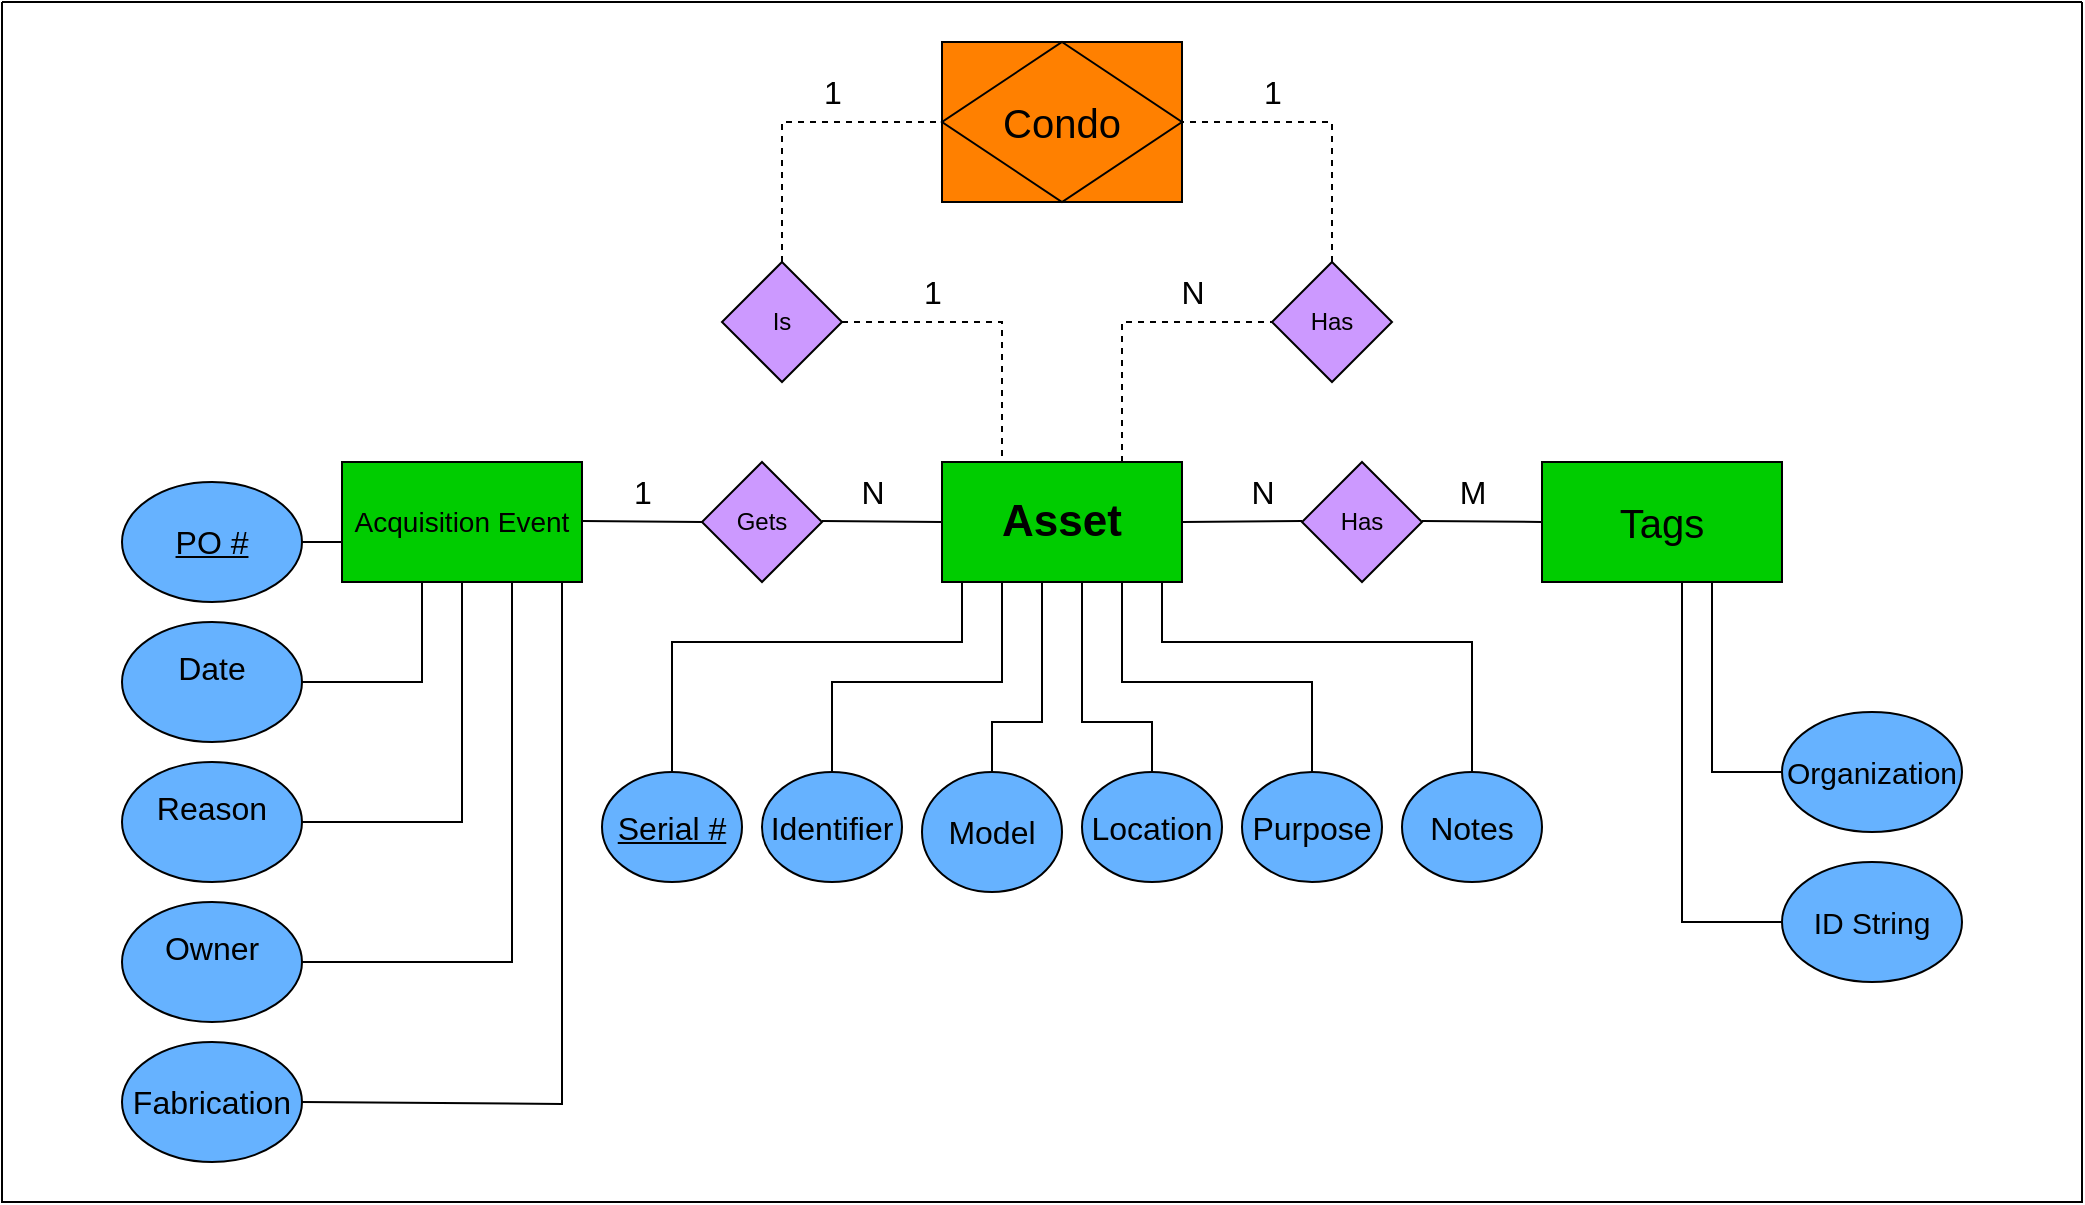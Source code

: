 <mxfile version="24.5.2" type="device">
  <diagram name="Page-1" id="74e2e168-ea6b-b213-b513-2b3c1d86103e">
    <mxGraphModel dx="819" dy="426" grid="1" gridSize="10" guides="1" tooltips="1" connect="1" arrows="1" fold="1" page="0" pageScale="1" pageWidth="1100" pageHeight="850" background="#FFFFFF" math="0" shadow="0">
      <root>
        <mxCell id="0" />
        <mxCell id="1" parent="0" />
        <mxCell id="tXQdEWdfQbnc47CWB7LX-1" value="&lt;b&gt;&lt;font style=&quot;font-size: 22px;&quot;&gt;Asset&lt;/font&gt;&lt;/b&gt;" style="rounded=0;whiteSpace=wrap;html=1;labelBackgroundColor=none;fillColor=#00CC00;" parent="1" vertex="1">
          <mxGeometry x="470" y="270" width="120" height="60" as="geometry" />
        </mxCell>
        <mxCell id="tXQdEWdfQbnc47CWB7LX-4" value="&lt;div&gt;Is&lt;/div&gt;" style="rhombus;whiteSpace=wrap;html=1;rounded=0;labelBackgroundColor=none;fillColor=#CC99FF;" parent="1" vertex="1">
          <mxGeometry x="360" y="170" width="60" height="60" as="geometry" />
        </mxCell>
        <mxCell id="tXQdEWdfQbnc47CWB7LX-5" value="&lt;font style=&quot;font-size: 14px;&quot;&gt;Acquisition Event&lt;b&gt;&lt;br&gt;&lt;/b&gt;&lt;/font&gt;" style="rounded=0;whiteSpace=wrap;html=1;labelBackgroundColor=none;fillColor=#00CC00;" parent="1" vertex="1">
          <mxGeometry x="170" y="270" width="120" height="60" as="geometry" />
        </mxCell>
        <mxCell id="tXQdEWdfQbnc47CWB7LX-6" value="&lt;div&gt;Has&lt;/div&gt;" style="rhombus;whiteSpace=wrap;html=1;rounded=0;labelBackgroundColor=none;fillColor=#CC99FF;" parent="1" vertex="1">
          <mxGeometry x="650" y="270" width="60" height="60" as="geometry" />
        </mxCell>
        <mxCell id="tXQdEWdfQbnc47CWB7LX-7" value="&lt;font style=&quot;font-size: 20px;&quot;&gt;Tags&lt;/font&gt;" style="rounded=0;whiteSpace=wrap;html=1;labelBackgroundColor=none;fillColor=#00CC00;" parent="1" vertex="1">
          <mxGeometry x="770" y="270" width="120" height="60" as="geometry" />
        </mxCell>
        <mxCell id="tXQdEWdfQbnc47CWB7LX-9" value="" style="endArrow=none;html=1;rounded=0;entryX=0;entryY=0.5;entryDx=0;entryDy=0;exitX=1;exitY=0.5;exitDx=0;exitDy=0;labelBackgroundColor=none;fontColor=default;" parent="1" target="tXQdEWdfQbnc47CWB7LX-1" edge="1">
          <mxGeometry width="50" height="50" relative="1" as="geometry">
            <mxPoint x="410" y="299.5" as="sourcePoint" />
            <mxPoint x="480" y="299.5" as="targetPoint" />
          </mxGeometry>
        </mxCell>
        <mxCell id="tXQdEWdfQbnc47CWB7LX-11" value="" style="endArrow=none;html=1;rounded=0;entryX=0;entryY=0.5;entryDx=0;entryDy=0;exitX=1;exitY=0.5;exitDx=0;exitDy=0;labelBackgroundColor=none;fontColor=default;" parent="1" source="tXQdEWdfQbnc47CWB7LX-1" edge="1">
          <mxGeometry width="50" height="50" relative="1" as="geometry">
            <mxPoint x="580" y="299.5" as="sourcePoint" />
            <mxPoint x="650" y="299.5" as="targetPoint" />
          </mxGeometry>
        </mxCell>
        <mxCell id="tXQdEWdfQbnc47CWB7LX-12" value="" style="endArrow=none;html=1;rounded=0;entryX=0;entryY=0.5;entryDx=0;entryDy=0;exitX=1;exitY=0.5;exitDx=0;exitDy=0;labelBackgroundColor=none;fontColor=default;" parent="1" target="tXQdEWdfQbnc47CWB7LX-7" edge="1">
          <mxGeometry width="50" height="50" relative="1" as="geometry">
            <mxPoint x="710" y="299.5" as="sourcePoint" />
            <mxPoint x="780" y="299.5" as="targetPoint" />
          </mxGeometry>
        </mxCell>
        <mxCell id="tXQdEWdfQbnc47CWB7LX-14" value="0066CC" style="rounded=0;whiteSpace=wrap;html=1;labelBackgroundColor=none;fillColor=#FF8000;" parent="1" vertex="1">
          <mxGeometry x="470" y="60" width="120" height="80" as="geometry" />
        </mxCell>
        <mxCell id="tXQdEWdfQbnc47CWB7LX-15" value="&lt;font style=&quot;font-size: 20px;&quot;&gt;Condo&lt;font style=&quot;font-size: 20px;&quot;&gt;&lt;br&gt;&lt;/font&gt;&lt;/font&gt;" style="rhombus;whiteSpace=wrap;html=1;rounded=0;labelBackgroundColor=none;fillColor=#FF8000;" parent="1" vertex="1">
          <mxGeometry x="470" y="60" width="120" height="80" as="geometry" />
        </mxCell>
        <mxCell id="tXQdEWdfQbnc47CWB7LX-26" value="&lt;font style=&quot;font-size: 16px;&quot;&gt;1&lt;/font&gt;" style="text;html=1;align=center;verticalAlign=middle;resizable=0;points=[];autosize=1;strokeColor=none;fillColor=none;rounded=0;labelBackgroundColor=none;" parent="1" vertex="1">
          <mxGeometry x="305" y="270" width="30" height="30" as="geometry" />
        </mxCell>
        <mxCell id="tXQdEWdfQbnc47CWB7LX-28" value="" style="endArrow=none;html=1;rounded=0;entryX=0;entryY=0.5;entryDx=0;entryDy=0;exitX=1;exitY=0.5;exitDx=0;exitDy=0;labelBackgroundColor=none;fontColor=default;" parent="1" edge="1">
          <mxGeometry width="50" height="50" relative="1" as="geometry">
            <mxPoint x="290" y="299.5" as="sourcePoint" />
            <mxPoint x="350" y="300" as="targetPoint" />
          </mxGeometry>
        </mxCell>
        <mxCell id="tXQdEWdfQbnc47CWB7LX-29" value="&lt;font style=&quot;font-size: 16px;&quot;&gt;N&lt;/font&gt;" style="text;html=1;align=center;verticalAlign=middle;resizable=0;points=[];autosize=1;strokeColor=none;fillColor=none;rounded=0;labelBackgroundColor=none;" parent="1" vertex="1">
          <mxGeometry x="415" y="270" width="40" height="30" as="geometry" />
        </mxCell>
        <mxCell id="tXQdEWdfQbnc47CWB7LX-35" value="&lt;font style=&quot;font-size: 16px;&quot;&gt;M&lt;/font&gt;" style="text;html=1;align=center;verticalAlign=middle;resizable=0;points=[];autosize=1;strokeColor=none;fillColor=none;rounded=0;labelBackgroundColor=none;" parent="1" vertex="1">
          <mxGeometry x="715" y="270" width="40" height="30" as="geometry" />
        </mxCell>
        <mxCell id="tXQdEWdfQbnc47CWB7LX-36" value="&lt;div&gt;Gets&lt;/div&gt;" style="rhombus;whiteSpace=wrap;html=1;rounded=0;labelBackgroundColor=none;fillColor=#CC99FF;" parent="1" vertex="1">
          <mxGeometry x="350" y="270" width="60" height="60" as="geometry" />
        </mxCell>
        <mxCell id="tXQdEWdfQbnc47CWB7LX-37" value="&lt;div&gt;Has&lt;br&gt;&lt;/div&gt;" style="rhombus;whiteSpace=wrap;html=1;rounded=0;labelBackgroundColor=none;fillColor=#CC99FF;" parent="1" vertex="1">
          <mxGeometry x="635" y="170" width="60" height="60" as="geometry" />
        </mxCell>
        <mxCell id="tXQdEWdfQbnc47CWB7LX-41" value="" style="endArrow=none;dashed=1;html=1;rounded=0;exitX=0.5;exitY=0;exitDx=0;exitDy=0;entryX=0;entryY=0.5;entryDx=0;entryDy=0;labelBackgroundColor=none;fontColor=default;" parent="1" source="tXQdEWdfQbnc47CWB7LX-4" target="tXQdEWdfQbnc47CWB7LX-14" edge="1">
          <mxGeometry width="50" height="50" relative="1" as="geometry">
            <mxPoint x="405" y="150" as="sourcePoint" />
            <mxPoint x="455" y="100" as="targetPoint" />
            <Array as="points">
              <mxPoint x="390" y="100" />
            </Array>
          </mxGeometry>
        </mxCell>
        <mxCell id="tXQdEWdfQbnc47CWB7LX-43" value="" style="endArrow=none;dashed=1;html=1;rounded=0;entryX=1;entryY=0.5;entryDx=0;entryDy=0;exitX=0.5;exitY=0;exitDx=0;exitDy=0;labelBackgroundColor=none;fontColor=default;" parent="1" source="tXQdEWdfQbnc47CWB7LX-37" target="tXQdEWdfQbnc47CWB7LX-14" edge="1">
          <mxGeometry width="50" height="50" relative="1" as="geometry">
            <mxPoint x="645" y="150" as="sourcePoint" />
            <mxPoint x="695" y="100" as="targetPoint" />
            <Array as="points">
              <mxPoint x="665" y="100" />
            </Array>
          </mxGeometry>
        </mxCell>
        <mxCell id="tXQdEWdfQbnc47CWB7LX-44" value="" style="endArrow=none;dashed=1;html=1;rounded=0;entryX=0.25;entryY=0;entryDx=0;entryDy=0;labelBackgroundColor=none;fontColor=default;" parent="1" target="tXQdEWdfQbnc47CWB7LX-1" edge="1">
          <mxGeometry width="50" height="50" relative="1" as="geometry">
            <mxPoint x="420" y="200" as="sourcePoint" />
            <mxPoint x="470" y="150" as="targetPoint" />
            <Array as="points">
              <mxPoint x="500" y="200" />
            </Array>
          </mxGeometry>
        </mxCell>
        <mxCell id="tXQdEWdfQbnc47CWB7LX-45" value="" style="endArrow=none;dashed=1;html=1;rounded=0;exitX=0.75;exitY=0;exitDx=0;exitDy=0;labelBackgroundColor=none;fontColor=default;" parent="1" source="tXQdEWdfQbnc47CWB7LX-1" edge="1">
          <mxGeometry width="50" height="50" relative="1" as="geometry">
            <mxPoint x="585" y="250" as="sourcePoint" />
            <mxPoint x="635" y="200" as="targetPoint" />
            <Array as="points">
              <mxPoint x="560" y="200" />
            </Array>
          </mxGeometry>
        </mxCell>
        <mxCell id="tXQdEWdfQbnc47CWB7LX-46" value="&lt;font style=&quot;font-size: 16px;&quot;&gt;1&lt;/font&gt;" style="text;html=1;align=center;verticalAlign=middle;resizable=0;points=[];autosize=1;strokeColor=none;fillColor=none;rounded=0;labelBackgroundColor=none;" parent="1" vertex="1">
          <mxGeometry x="400" y="70" width="30" height="30" as="geometry" />
        </mxCell>
        <mxCell id="tXQdEWdfQbnc47CWB7LX-47" value="&lt;font style=&quot;font-size: 16px;&quot;&gt;1&lt;/font&gt;" style="text;html=1;align=center;verticalAlign=middle;resizable=0;points=[];autosize=1;strokeColor=none;fillColor=none;rounded=0;labelBackgroundColor=none;" parent="1" vertex="1">
          <mxGeometry x="450" y="170" width="30" height="30" as="geometry" />
        </mxCell>
        <mxCell id="tXQdEWdfQbnc47CWB7LX-51" value="&lt;font style=&quot;font-size: 16px;&quot;&gt;1&lt;/font&gt;" style="text;html=1;align=center;verticalAlign=middle;resizable=0;points=[];autosize=1;strokeColor=none;fillColor=none;rounded=0;labelBackgroundColor=none;" parent="1" vertex="1">
          <mxGeometry x="620" y="70" width="30" height="30" as="geometry" />
        </mxCell>
        <mxCell id="tXQdEWdfQbnc47CWB7LX-55" value="&lt;font style=&quot;font-size: 16px;&quot;&gt;N&lt;/font&gt;" style="text;html=1;align=center;verticalAlign=middle;resizable=0;points=[];autosize=1;strokeColor=none;fillColor=none;rounded=0;labelBackgroundColor=none;" parent="1" vertex="1">
          <mxGeometry x="575" y="170" width="40" height="30" as="geometry" />
        </mxCell>
        <mxCell id="tXQdEWdfQbnc47CWB7LX-59" value="&lt;font style=&quot;font-size: 15px;&quot;&gt;Organization&lt;/font&gt;" style="ellipse;whiteSpace=wrap;html=1;rounded=0;labelBackgroundColor=none;fillColor=#66B2FF;" parent="1" vertex="1">
          <mxGeometry x="890" y="395" width="90" height="60" as="geometry" />
        </mxCell>
        <mxCell id="tXQdEWdfQbnc47CWB7LX-60" value="&lt;font style=&quot;font-size: 15px;&quot;&gt;ID String&lt;font style=&quot;font-size: 15px;&quot;&gt;&lt;br&gt;&lt;/font&gt;&lt;/font&gt;" style="ellipse;whiteSpace=wrap;html=1;rounded=0;labelBackgroundColor=none;fillColor=#66B2FF;" parent="1" vertex="1">
          <mxGeometry x="890" y="470" width="90" height="60" as="geometry" />
        </mxCell>
        <mxCell id="tXQdEWdfQbnc47CWB7LX-77" value="" style="endArrow=none;html=1;rounded=0;exitX=1;exitY=0.5;exitDx=0;exitDy=0;labelBackgroundColor=none;fontColor=default;" parent="1" source="tXQdEWdfQbnc47CWB7LX-57" edge="1">
          <mxGeometry width="50" height="50" relative="1" as="geometry">
            <mxPoint x="160" y="380" as="sourcePoint" />
            <mxPoint x="210" y="330" as="targetPoint" />
            <Array as="points">
              <mxPoint x="210" y="380" />
            </Array>
          </mxGeometry>
        </mxCell>
        <mxCell id="tXQdEWdfQbnc47CWB7LX-78" value="" style="endArrow=none;html=1;rounded=0;exitX=1;exitY=0.5;exitDx=0;exitDy=0;labelBackgroundColor=none;fontColor=default;" parent="1" source="tXQdEWdfQbnc47CWB7LX-58" edge="1">
          <mxGeometry width="50" height="50" relative="1" as="geometry">
            <mxPoint x="180" y="380" as="sourcePoint" />
            <mxPoint x="230" y="330" as="targetPoint" />
            <Array as="points">
              <mxPoint x="230" y="450" />
            </Array>
          </mxGeometry>
        </mxCell>
        <mxCell id="tXQdEWdfQbnc47CWB7LX-79" value="" style="endArrow=none;html=1;rounded=0;exitX=1;exitY=0.5;exitDx=0;exitDy=0;labelBackgroundColor=none;fontColor=default;" parent="1" source="tXQdEWdfQbnc47CWB7LX-56" edge="1">
          <mxGeometry width="50" height="50" relative="1" as="geometry">
            <mxPoint x="205" y="380" as="sourcePoint" />
            <mxPoint x="255" y="330" as="targetPoint" />
            <Array as="points">
              <mxPoint x="255" y="520" />
            </Array>
          </mxGeometry>
        </mxCell>
        <mxCell id="tXQdEWdfQbnc47CWB7LX-80" value="" style="endArrow=none;html=1;rounded=0;exitX=0;exitY=0.5;exitDx=0;exitDy=0;labelBackgroundColor=none;fontColor=default;" parent="1" source="tXQdEWdfQbnc47CWB7LX-59" edge="1">
          <mxGeometry width="50" height="50" relative="1" as="geometry">
            <mxPoint x="805" y="380" as="sourcePoint" />
            <mxPoint x="855" y="330" as="targetPoint" />
            <Array as="points">
              <mxPoint x="855" y="425" />
            </Array>
          </mxGeometry>
        </mxCell>
        <mxCell id="tXQdEWdfQbnc47CWB7LX-81" value="" style="endArrow=none;html=1;rounded=0;exitX=0;exitY=0.5;exitDx=0;exitDy=0;labelBackgroundColor=none;fontColor=default;" parent="1" source="tXQdEWdfQbnc47CWB7LX-60" edge="1">
          <mxGeometry width="50" height="50" relative="1" as="geometry">
            <mxPoint x="790" y="380" as="sourcePoint" />
            <mxPoint x="840" y="330" as="targetPoint" />
            <Array as="points">
              <mxPoint x="840" y="500" />
            </Array>
          </mxGeometry>
        </mxCell>
        <mxCell id="tXQdEWdfQbnc47CWB7LX-115" value="" style="swimlane;startSize=0;rounded=0;labelBackgroundColor=none;" parent="1" vertex="1">
          <mxGeometry y="40" width="1040" height="600" as="geometry" />
        </mxCell>
        <mxCell id="jQuc2lfNtw6ME2mYDLK6-1" value="&lt;font style=&quot;font-size: 16px;&quot;&gt;N&lt;/font&gt;" style="text;html=1;align=center;verticalAlign=middle;resizable=0;points=[];autosize=1;strokeColor=none;fillColor=none;rounded=0;labelBackgroundColor=none;" parent="tXQdEWdfQbnc47CWB7LX-115" vertex="1">
          <mxGeometry x="610" y="230" width="40" height="30" as="geometry" />
        </mxCell>
        <mxCell id="tXQdEWdfQbnc47CWB7LX-57" value="&#xa;&lt;font style=&quot;font-size: 16px;&quot;&gt;Date&lt;/font&gt;&#xa;&#xa;" style="ellipse;whiteSpace=wrap;html=1;rounded=0;labelBackgroundColor=none;fillColor=#66B2FF;" parent="tXQdEWdfQbnc47CWB7LX-115" vertex="1">
          <mxGeometry x="60" y="310" width="90" height="60" as="geometry" />
        </mxCell>
        <mxCell id="tXQdEWdfQbnc47CWB7LX-58" value="&#xa;&lt;font style=&quot;font-size: 16px;&quot;&gt;Reason&lt;/font&gt;&#xa;&#xa;" style="ellipse;whiteSpace=wrap;html=1;rounded=0;labelBackgroundColor=none;fillColor=#66B2FF;" parent="tXQdEWdfQbnc47CWB7LX-115" vertex="1">
          <mxGeometry x="60" y="380" width="90" height="60" as="geometry" />
        </mxCell>
        <mxCell id="tXQdEWdfQbnc47CWB7LX-56" value="&#xa;&lt;font style=&quot;font-size: 16px;&quot;&gt;Owner&lt;/font&gt;&#xa;&#xa;" style="ellipse;whiteSpace=wrap;html=1;rounded=0;labelBackgroundColor=none;fillColor=#66B2FF;" parent="tXQdEWdfQbnc47CWB7LX-115" vertex="1">
          <mxGeometry x="60" y="450" width="90" height="60" as="geometry" />
        </mxCell>
        <mxCell id="PmIRj_t8G00yRO6Npbwz-1" value="&lt;font style=&quot;font-size: 16px;&quot;&gt;Fabrication&lt;/font&gt;" style="ellipse;whiteSpace=wrap;html=1;rounded=0;labelBackgroundColor=none;fillColor=#66B2FF;" parent="tXQdEWdfQbnc47CWB7LX-115" vertex="1">
          <mxGeometry x="60" y="520" width="90" height="60" as="geometry" />
        </mxCell>
        <mxCell id="PmIRj_t8G00yRO6Npbwz-2" value="&lt;u&gt;&lt;font style=&quot;font-size: 16px;&quot;&gt;PO #&lt;/font&gt;&lt;/u&gt;" style="ellipse;whiteSpace=wrap;html=1;rounded=0;labelBackgroundColor=none;fillColor=#66B2FF;" parent="tXQdEWdfQbnc47CWB7LX-115" vertex="1">
          <mxGeometry x="60" y="240" width="90" height="60" as="geometry" />
        </mxCell>
        <mxCell id="PmIRj_t8G00yRO6Npbwz-12" value="" style="endArrow=none;html=1;rounded=0;exitX=1;exitY=0.5;exitDx=0;exitDy=0;" parent="tXQdEWdfQbnc47CWB7LX-115" source="PmIRj_t8G00yRO6Npbwz-1" edge="1">
          <mxGeometry width="50" height="50" relative="1" as="geometry">
            <mxPoint x="230" y="340" as="sourcePoint" />
            <mxPoint x="280" y="290" as="targetPoint" />
            <Array as="points">
              <mxPoint x="280" y="551" />
            </Array>
          </mxGeometry>
        </mxCell>
        <mxCell id="tXQdEWdfQbnc47CWB7LX-87" value="&lt;font style=&quot;font-size: 16px;&quot;&gt;&lt;u&gt;Serial #&lt;br&gt;&lt;/u&gt;&lt;/font&gt;" style="ellipse;whiteSpace=wrap;html=1;rounded=0;labelBackgroundColor=none;fillColor=#66B2FF;" parent="tXQdEWdfQbnc47CWB7LX-115" vertex="1">
          <mxGeometry x="300" y="385" width="70" height="55" as="geometry" />
        </mxCell>
        <mxCell id="PmIRj_t8G00yRO6Npbwz-27" value="" style="endArrow=none;html=1;rounded=0;entryX=1;entryY=0.5;entryDx=0;entryDy=0;" parent="tXQdEWdfQbnc47CWB7LX-115" target="PmIRj_t8G00yRO6Npbwz-2" edge="1">
          <mxGeometry width="50" height="50" relative="1" as="geometry">
            <mxPoint x="170" y="270" as="sourcePoint" />
            <mxPoint x="220" y="220" as="targetPoint" />
          </mxGeometry>
        </mxCell>
        <mxCell id="PmIRj_t8G00yRO6Npbwz-29" value="&lt;font style=&quot;font-size: 16px;&quot;&gt;Identifier&lt;u&gt;&lt;br&gt;&lt;/u&gt;&lt;/font&gt;" style="ellipse;whiteSpace=wrap;html=1;rounded=0;labelBackgroundColor=none;fillColor=#66B2FF;" parent="tXQdEWdfQbnc47CWB7LX-115" vertex="1">
          <mxGeometry x="380" y="385" width="70" height="55" as="geometry" />
        </mxCell>
        <mxCell id="PmIRj_t8G00yRO6Npbwz-30" value="&lt;span style=&quot;font-size: 16px;&quot;&gt;Model&lt;/span&gt;&lt;u style=&quot;font-size: 16px;&quot;&gt;&lt;br&gt;&lt;/u&gt;" style="ellipse;whiteSpace=wrap;html=1;rounded=0;labelBackgroundColor=none;fillColor=#66B2FF;" parent="tXQdEWdfQbnc47CWB7LX-115" vertex="1">
          <mxGeometry x="460" y="385" width="70" height="60" as="geometry" />
        </mxCell>
        <mxCell id="PmIRj_t8G00yRO6Npbwz-55" value="&lt;div style=&quot;font-size: 16px;&quot;&gt;Location&lt;/div&gt;" style="ellipse;whiteSpace=wrap;html=1;rounded=0;labelBackgroundColor=none;fillColor=#66B2FF;" parent="tXQdEWdfQbnc47CWB7LX-115" vertex="1">
          <mxGeometry x="540" y="385" width="70" height="55" as="geometry" />
        </mxCell>
        <mxCell id="PmIRj_t8G00yRO6Npbwz-56" value="&lt;div style=&quot;font-size: 16px;&quot;&gt;Purpose&lt;/div&gt;" style="ellipse;whiteSpace=wrap;html=1;rounded=0;labelBackgroundColor=none;fillColor=#66B2FF;" parent="tXQdEWdfQbnc47CWB7LX-115" vertex="1">
          <mxGeometry x="620" y="385" width="70" height="55" as="geometry" />
        </mxCell>
        <mxCell id="PmIRj_t8G00yRO6Npbwz-57" value="&lt;div style=&quot;font-size: 13px;&quot;&gt;&lt;font style=&quot;font-size: 16px;&quot;&gt;Notes&lt;/font&gt;&lt;/div&gt;" style="ellipse;whiteSpace=wrap;html=1;rounded=0;labelBackgroundColor=none;fillColor=#66B2FF;" parent="tXQdEWdfQbnc47CWB7LX-115" vertex="1">
          <mxGeometry x="700" y="385" width="70" height="55" as="geometry" />
        </mxCell>
        <mxCell id="PmIRj_t8G00yRO6Npbwz-65" value="" style="endArrow=none;html=1;rounded=0;exitX=0.5;exitY=0;exitDx=0;exitDy=0;" parent="tXQdEWdfQbnc47CWB7LX-115" source="tXQdEWdfQbnc47CWB7LX-87" edge="1">
          <mxGeometry width="50" height="50" relative="1" as="geometry">
            <mxPoint x="430" y="340" as="sourcePoint" />
            <mxPoint x="480" y="290" as="targetPoint" />
            <Array as="points">
              <mxPoint x="335" y="320" />
              <mxPoint x="480" y="320" />
            </Array>
          </mxGeometry>
        </mxCell>
        <mxCell id="PmIRj_t8G00yRO6Npbwz-66" value="" style="endArrow=none;html=1;rounded=0;exitX=0.5;exitY=0;exitDx=0;exitDy=0;" parent="tXQdEWdfQbnc47CWB7LX-115" source="PmIRj_t8G00yRO6Npbwz-29" edge="1">
          <mxGeometry width="50" height="50" relative="1" as="geometry">
            <mxPoint x="490" y="320" as="sourcePoint" />
            <mxPoint x="500" y="290" as="targetPoint" />
            <Array as="points">
              <mxPoint x="415" y="340" />
              <mxPoint x="500" y="340" />
            </Array>
          </mxGeometry>
        </mxCell>
        <mxCell id="PmIRj_t8G00yRO6Npbwz-68" value="" style="endArrow=none;html=1;rounded=0;exitX=0.5;exitY=0;exitDx=0;exitDy=0;" parent="tXQdEWdfQbnc47CWB7LX-115" source="PmIRj_t8G00yRO6Npbwz-55" edge="1">
          <mxGeometry width="50" height="50" relative="1" as="geometry">
            <mxPoint x="490" y="340" as="sourcePoint" />
            <mxPoint x="540" y="290" as="targetPoint" />
            <Array as="points">
              <mxPoint x="575" y="360" />
              <mxPoint x="540" y="360" />
            </Array>
          </mxGeometry>
        </mxCell>
        <mxCell id="PmIRj_t8G00yRO6Npbwz-69" value="" style="endArrow=none;html=1;rounded=0;exitX=0.5;exitY=0;exitDx=0;exitDy=0;" parent="tXQdEWdfQbnc47CWB7LX-115" source="PmIRj_t8G00yRO6Npbwz-56" edge="1">
          <mxGeometry width="50" height="50" relative="1" as="geometry">
            <mxPoint x="510" y="340" as="sourcePoint" />
            <mxPoint x="560" y="290" as="targetPoint" />
            <Array as="points">
              <mxPoint x="655" y="340" />
              <mxPoint x="560" y="340" />
            </Array>
          </mxGeometry>
        </mxCell>
        <mxCell id="PmIRj_t8G00yRO6Npbwz-70" value="" style="endArrow=none;html=1;rounded=0;exitX=0.5;exitY=0;exitDx=0;exitDy=0;" parent="tXQdEWdfQbnc47CWB7LX-115" source="PmIRj_t8G00yRO6Npbwz-57" edge="1">
          <mxGeometry width="50" height="50" relative="1" as="geometry">
            <mxPoint x="530" y="340" as="sourcePoint" />
            <mxPoint x="580" y="290" as="targetPoint" />
            <Array as="points">
              <mxPoint x="735" y="320" />
              <mxPoint x="580" y="320" />
            </Array>
          </mxGeometry>
        </mxCell>
        <mxCell id="PmIRj_t8G00yRO6Npbwz-67" value="" style="endArrow=none;html=1;rounded=0;exitX=0.5;exitY=0;exitDx=0;exitDy=0;" parent="1" source="PmIRj_t8G00yRO6Npbwz-30" edge="1">
          <mxGeometry width="50" height="50" relative="1" as="geometry">
            <mxPoint x="470" y="380" as="sourcePoint" />
            <mxPoint x="520" y="330" as="targetPoint" />
            <Array as="points">
              <mxPoint x="495" y="400" />
              <mxPoint x="520" y="400" />
            </Array>
          </mxGeometry>
        </mxCell>
      </root>
    </mxGraphModel>
  </diagram>
</mxfile>
